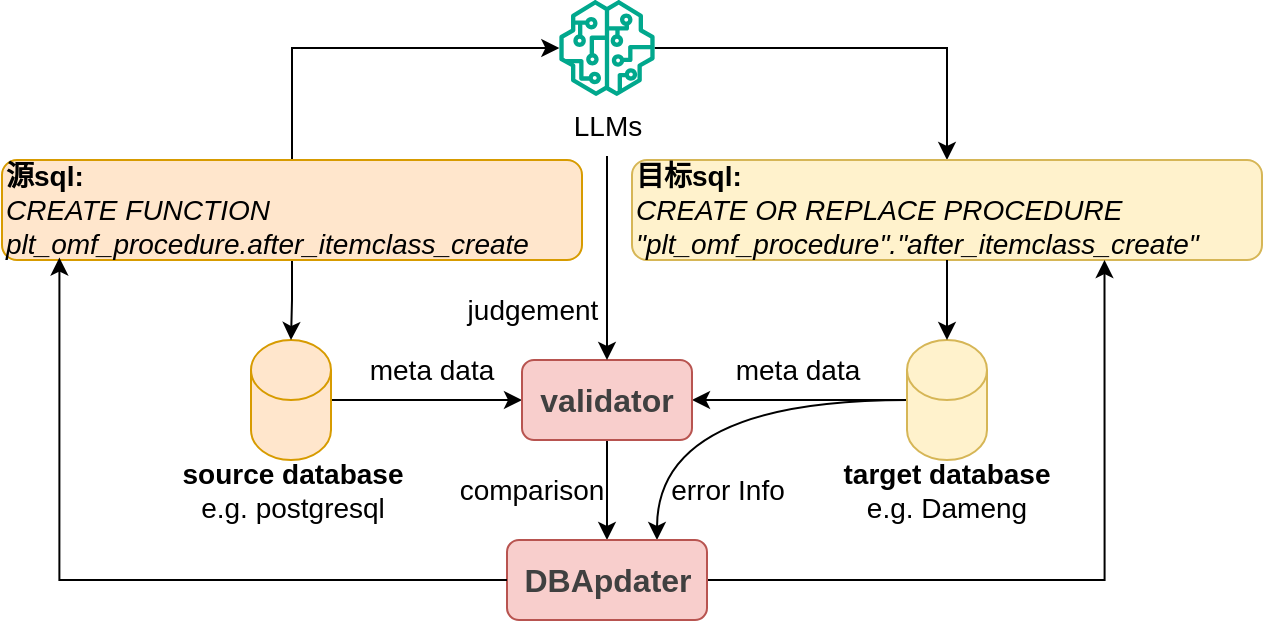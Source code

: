 <mxfile version="26.1.0">
  <diagram name="第 1 页" id="su4k1ldmzeW5IhkEu7_q">
    <mxGraphModel dx="780" dy="444" grid="1" gridSize="10" guides="1" tooltips="1" connect="1" arrows="1" fold="1" page="1" pageScale="1" pageWidth="1169" pageHeight="827" math="0" shadow="0">
      <root>
        <mxCell id="0" />
        <mxCell id="1" parent="0" />
        <mxCell id="BSHCZzDnnlXFaa0tmxAZ-11" style="edgeStyle=orthogonalEdgeStyle;rounded=0;orthogonalLoop=1;jettySize=auto;html=1;fontFamily=Comic Sans MS;curved=1;" parent="1" source="BSHCZzDnnlXFaa0tmxAZ-1" target="BSHCZzDnnlXFaa0tmxAZ-10" edge="1">
          <mxGeometry relative="1" as="geometry" />
        </mxCell>
        <mxCell id="BSHCZzDnnlXFaa0tmxAZ-1" value="" style="shape=cylinder3;whiteSpace=wrap;html=1;boundedLbl=1;backgroundOutline=1;size=15;fontStyle=1;fontFamily=Comic Sans MS;fillColor=#ffe6cc;strokeColor=#d79b00;" parent="1" vertex="1">
          <mxGeometry x="214.5" y="210" width="40" height="60" as="geometry" />
        </mxCell>
        <mxCell id="BSHCZzDnnlXFaa0tmxAZ-3" value="&lt;b&gt;source database&lt;/b&gt;&lt;div&gt;e.g. postgresql&lt;/div&gt;" style="text;html=1;align=center;verticalAlign=middle;whiteSpace=wrap;rounded=0;fontSize=14;fontFamily=Helvetica;" parent="1" vertex="1">
          <mxGeometry x="159.75" y="270" width="150.5" height="30" as="geometry" />
        </mxCell>
        <mxCell id="BSHCZzDnnlXFaa0tmxAZ-4" value="&lt;b&gt;target database&lt;/b&gt;&lt;div&gt;e.g. Dameng&lt;/div&gt;" style="text;html=1;align=center;verticalAlign=middle;whiteSpace=wrap;rounded=0;fontSize=14;fontFamily=Helvetica;" parent="1" vertex="1">
          <mxGeometry x="501.25" y="270" width="122.5" height="30" as="geometry" />
        </mxCell>
        <mxCell id="BSHCZzDnnlXFaa0tmxAZ-13" style="edgeStyle=orthogonalEdgeStyle;rounded=0;orthogonalLoop=1;jettySize=auto;html=1;entryX=1;entryY=0.5;entryDx=0;entryDy=0;" parent="1" source="BSHCZzDnnlXFaa0tmxAZ-5" target="BSHCZzDnnlXFaa0tmxAZ-10" edge="1">
          <mxGeometry relative="1" as="geometry" />
        </mxCell>
        <mxCell id="BSHCZzDnnlXFaa0tmxAZ-19" style="edgeStyle=orthogonalEdgeStyle;rounded=0;orthogonalLoop=1;jettySize=auto;html=1;entryX=0.75;entryY=0;entryDx=0;entryDy=0;curved=1;" parent="1" source="BSHCZzDnnlXFaa0tmxAZ-5" target="BSHCZzDnnlXFaa0tmxAZ-14" edge="1">
          <mxGeometry relative="1" as="geometry" />
        </mxCell>
        <mxCell id="BSHCZzDnnlXFaa0tmxAZ-5" value="" style="shape=cylinder3;whiteSpace=wrap;html=1;boundedLbl=1;backgroundOutline=1;size=15;fontStyle=1;fontFamily=Comic Sans MS;fillColor=#fff2cc;strokeColor=#d6b656;" parent="1" vertex="1">
          <mxGeometry x="542.5" y="210" width="40" height="60" as="geometry" />
        </mxCell>
        <mxCell id="QXk6fbLhmlBQjmL-5vhj-3" style="edgeStyle=orthogonalEdgeStyle;rounded=0;orthogonalLoop=1;jettySize=auto;html=1;endArrow=none;startFill=1;startArrow=classic;" parent="1" source="BSHCZzDnnlXFaa0tmxAZ-6" target="QXk6fbLhmlBQjmL-5vhj-1" edge="1">
          <mxGeometry relative="1" as="geometry">
            <Array as="points">
              <mxPoint x="563" y="64" />
            </Array>
          </mxGeometry>
        </mxCell>
        <mxCell id="BSHCZzDnnlXFaa0tmxAZ-6" value="&lt;div&gt;&lt;b&gt;目标sql:&lt;/b&gt;&lt;/div&gt;&lt;i&gt;CREATE OR REPLACE PROCEDURE &quot;plt_omf_procedure&quot;.&quot;after_itemclass_create&quot;&lt;/i&gt;" style="rounded=1;whiteSpace=wrap;html=1;fontSize=14;align=left;fontFamily=Helvetica;fillColor=#fff2cc;strokeColor=#d6b656;" parent="1" vertex="1">
          <mxGeometry x="405" y="120" width="315" height="50" as="geometry" />
        </mxCell>
        <mxCell id="BSHCZzDnnlXFaa0tmxAZ-8" style="edgeStyle=orthogonalEdgeStyle;rounded=0;orthogonalLoop=1;jettySize=auto;html=1;fontFamily=Comic Sans MS;" parent="1" source="BSHCZzDnnlXFaa0tmxAZ-7" target="BSHCZzDnnlXFaa0tmxAZ-1" edge="1">
          <mxGeometry relative="1" as="geometry" />
        </mxCell>
        <mxCell id="QXk6fbLhmlBQjmL-5vhj-2" style="edgeStyle=orthogonalEdgeStyle;rounded=0;orthogonalLoop=1;jettySize=auto;html=1;" parent="1" source="BSHCZzDnnlXFaa0tmxAZ-7" target="QXk6fbLhmlBQjmL-5vhj-1" edge="1">
          <mxGeometry relative="1" as="geometry">
            <Array as="points">
              <mxPoint x="235" y="64" />
            </Array>
          </mxGeometry>
        </mxCell>
        <mxCell id="BSHCZzDnnlXFaa0tmxAZ-7" value="&lt;div&gt;&lt;b&gt;源sql:&lt;/b&gt;&lt;/div&gt;&lt;i&gt;CREATE FUNCTION plt_omf_procedure.after_itemclass_create&lt;/i&gt;" style="rounded=1;whiteSpace=wrap;html=1;fontSize=14;align=left;fontFamily=Helvetica;fillColor=#ffe6cc;strokeColor=#d79b00;" parent="1" vertex="1">
          <mxGeometry x="90" y="120" width="290" height="50" as="geometry" />
        </mxCell>
        <mxCell id="BSHCZzDnnlXFaa0tmxAZ-9" style="edgeStyle=orthogonalEdgeStyle;rounded=0;orthogonalLoop=1;jettySize=auto;html=1;entryX=0.5;entryY=0;entryDx=0;entryDy=0;entryPerimeter=0;fontFamily=Comic Sans MS;" parent="1" source="BSHCZzDnnlXFaa0tmxAZ-6" target="BSHCZzDnnlXFaa0tmxAZ-5" edge="1">
          <mxGeometry relative="1" as="geometry" />
        </mxCell>
        <mxCell id="BSHCZzDnnlXFaa0tmxAZ-15" style="edgeStyle=orthogonalEdgeStyle;rounded=0;orthogonalLoop=1;jettySize=auto;html=1;entryX=0.5;entryY=0;entryDx=0;entryDy=0;" parent="1" source="BSHCZzDnnlXFaa0tmxAZ-10" target="BSHCZzDnnlXFaa0tmxAZ-14" edge="1">
          <mxGeometry relative="1" as="geometry" />
        </mxCell>
        <mxCell id="BSHCZzDnnlXFaa0tmxAZ-10" value="&lt;span style=&quot;color: rgb(64, 64, 64); font-size: 16.002px; text-align: start;&quot;&gt;validator&lt;/span&gt;" style="rounded=1;whiteSpace=wrap;html=1;fontFamily=Helvetica;fontStyle=1;fillColor=#f8cecc;strokeColor=#b85450;" parent="1" vertex="1">
          <mxGeometry x="350" y="220" width="85" height="40" as="geometry" />
        </mxCell>
        <mxCell id="BSHCZzDnnlXFaa0tmxAZ-17" style="edgeStyle=orthogonalEdgeStyle;rounded=0;orthogonalLoop=1;jettySize=auto;html=1;entryX=0.75;entryY=1;entryDx=0;entryDy=0;" parent="1" source="BSHCZzDnnlXFaa0tmxAZ-14" target="BSHCZzDnnlXFaa0tmxAZ-6" edge="1">
          <mxGeometry relative="1" as="geometry">
            <Array as="points">
              <mxPoint x="641" y="330" />
            </Array>
          </mxGeometry>
        </mxCell>
        <mxCell id="BSHCZzDnnlXFaa0tmxAZ-14" value="&lt;div style=&quot;text-align: start;&quot;&gt;&lt;span style=&quot;background-color: transparent; font-size: 16.002px;&quot;&gt;&lt;font color=&quot;#404040&quot;&gt;DBApdater&lt;/font&gt;&lt;/span&gt;&lt;/div&gt;" style="rounded=1;whiteSpace=wrap;html=1;fontFamily=Helvetica;fontStyle=1;fillColor=#f8cecc;strokeColor=#b85450;" parent="1" vertex="1">
          <mxGeometry x="342.5" y="310" width="100" height="40" as="geometry" />
        </mxCell>
        <mxCell id="BSHCZzDnnlXFaa0tmxAZ-16" style="edgeStyle=orthogonalEdgeStyle;rounded=0;orthogonalLoop=1;jettySize=auto;html=1;entryX=0.099;entryY=0.976;entryDx=0;entryDy=0;entryPerimeter=0;" parent="1" source="BSHCZzDnnlXFaa0tmxAZ-14" target="BSHCZzDnnlXFaa0tmxAZ-7" edge="1">
          <mxGeometry relative="1" as="geometry">
            <Array as="points">
              <mxPoint x="119" y="330" />
            </Array>
          </mxGeometry>
        </mxCell>
        <mxCell id="BSHCZzDnnlXFaa0tmxAZ-18" value="error Info" style="text;html=1;align=center;verticalAlign=middle;whiteSpace=wrap;rounded=0;fontSize=14;fontFamily=Helvetica;" parent="1" vertex="1">
          <mxGeometry x="422.5" y="270" width="60" height="30" as="geometry" />
        </mxCell>
        <mxCell id="BSHCZzDnnlXFaa0tmxAZ-20" value="meta data" style="text;html=1;align=center;verticalAlign=middle;whiteSpace=wrap;rounded=0;fontSize=14;fontFamily=Helvetica;" parent="1" vertex="1">
          <mxGeometry x="442.5" y="210" width="90" height="30" as="geometry" />
        </mxCell>
        <mxCell id="BSHCZzDnnlXFaa0tmxAZ-21" value="meta data" style="text;html=1;align=center;verticalAlign=middle;whiteSpace=wrap;rounded=0;fontSize=14;fontFamily=Helvetica;" parent="1" vertex="1">
          <mxGeometry x="260" y="210" width="90" height="30" as="geometry" />
        </mxCell>
        <mxCell id="BSHCZzDnnlXFaa0tmxAZ-22" value="comparison" style="text;html=1;align=center;verticalAlign=middle;whiteSpace=wrap;rounded=0;fontSize=14;fontFamily=Helvetica;" parent="1" vertex="1">
          <mxGeometry x="310.25" y="270" width="90" height="30" as="geometry" />
        </mxCell>
        <mxCell id="QXk6fbLhmlBQjmL-5vhj-1" value="" style="outlineConnect=0;fontColor=#232F3E;gradientColor=none;fillColor=#01A88D;strokeColor=none;dashed=0;verticalLabelPosition=bottom;verticalAlign=top;align=center;html=1;fontSize=12;fontStyle=0;aspect=fixed;pointerEvents=1;shape=mxgraph.aws4.sagemaker_model;" parent="1" vertex="1">
          <mxGeometry x="368.5" y="40" width="48" height="48" as="geometry" />
        </mxCell>
        <mxCell id="QXk6fbLhmlBQjmL-5vhj-6" style="edgeStyle=orthogonalEdgeStyle;rounded=0;orthogonalLoop=1;jettySize=auto;html=1;entryX=0.5;entryY=0;entryDx=0;entryDy=0;" parent="1" source="QXk6fbLhmlBQjmL-5vhj-5" target="BSHCZzDnnlXFaa0tmxAZ-10" edge="1">
          <mxGeometry relative="1" as="geometry" />
        </mxCell>
        <mxCell id="QXk6fbLhmlBQjmL-5vhj-5" value="LLMs" style="text;html=1;align=center;verticalAlign=middle;whiteSpace=wrap;rounded=0;fontSize=14;fontFamily=Helvetica;" parent="1" vertex="1">
          <mxGeometry x="362.5" y="88" width="60" height="30" as="geometry" />
        </mxCell>
        <mxCell id="QXk6fbLhmlBQjmL-5vhj-7" value="judgement" style="text;html=1;align=center;verticalAlign=middle;whiteSpace=wrap;rounded=0;fontSize=14;fontFamily=Helvetica;" parent="1" vertex="1">
          <mxGeometry x="317.75" y="180" width="75" height="30" as="geometry" />
        </mxCell>
      </root>
    </mxGraphModel>
  </diagram>
</mxfile>
